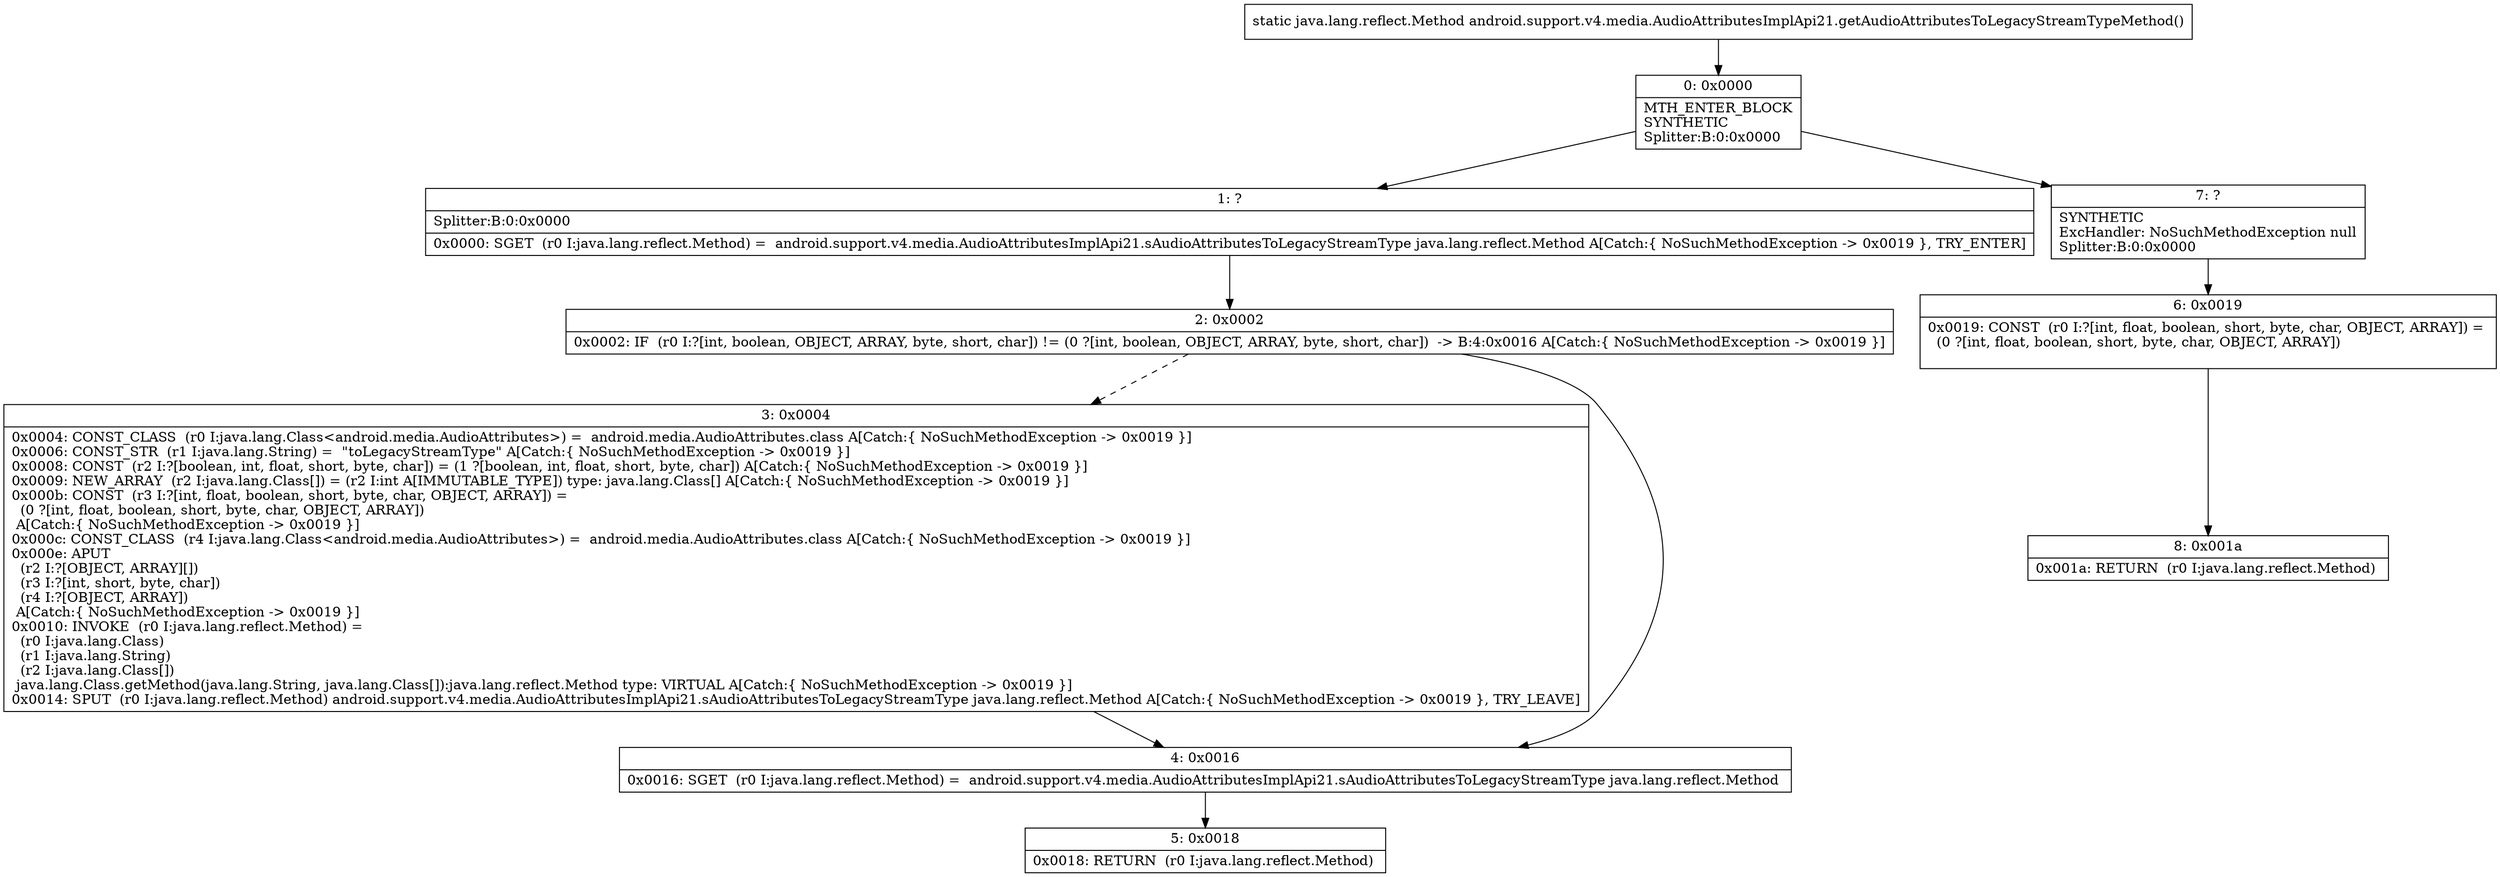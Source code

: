digraph "CFG forandroid.support.v4.media.AudioAttributesImplApi21.getAudioAttributesToLegacyStreamTypeMethod()Ljava\/lang\/reflect\/Method;" {
Node_0 [shape=record,label="{0\:\ 0x0000|MTH_ENTER_BLOCK\lSYNTHETIC\lSplitter:B:0:0x0000\l}"];
Node_1 [shape=record,label="{1\:\ ?|Splitter:B:0:0x0000\l|0x0000: SGET  (r0 I:java.lang.reflect.Method) =  android.support.v4.media.AudioAttributesImplApi21.sAudioAttributesToLegacyStreamType java.lang.reflect.Method A[Catch:\{ NoSuchMethodException \-\> 0x0019 \}, TRY_ENTER]\l}"];
Node_2 [shape=record,label="{2\:\ 0x0002|0x0002: IF  (r0 I:?[int, boolean, OBJECT, ARRAY, byte, short, char]) != (0 ?[int, boolean, OBJECT, ARRAY, byte, short, char])  \-\> B:4:0x0016 A[Catch:\{ NoSuchMethodException \-\> 0x0019 \}]\l}"];
Node_3 [shape=record,label="{3\:\ 0x0004|0x0004: CONST_CLASS  (r0 I:java.lang.Class\<android.media.AudioAttributes\>) =  android.media.AudioAttributes.class A[Catch:\{ NoSuchMethodException \-\> 0x0019 \}]\l0x0006: CONST_STR  (r1 I:java.lang.String) =  \"toLegacyStreamType\" A[Catch:\{ NoSuchMethodException \-\> 0x0019 \}]\l0x0008: CONST  (r2 I:?[boolean, int, float, short, byte, char]) = (1 ?[boolean, int, float, short, byte, char]) A[Catch:\{ NoSuchMethodException \-\> 0x0019 \}]\l0x0009: NEW_ARRAY  (r2 I:java.lang.Class[]) = (r2 I:int A[IMMUTABLE_TYPE]) type: java.lang.Class[] A[Catch:\{ NoSuchMethodException \-\> 0x0019 \}]\l0x000b: CONST  (r3 I:?[int, float, boolean, short, byte, char, OBJECT, ARRAY]) = \l  (0 ?[int, float, boolean, short, byte, char, OBJECT, ARRAY])\l A[Catch:\{ NoSuchMethodException \-\> 0x0019 \}]\l0x000c: CONST_CLASS  (r4 I:java.lang.Class\<android.media.AudioAttributes\>) =  android.media.AudioAttributes.class A[Catch:\{ NoSuchMethodException \-\> 0x0019 \}]\l0x000e: APUT  \l  (r2 I:?[OBJECT, ARRAY][])\l  (r3 I:?[int, short, byte, char])\l  (r4 I:?[OBJECT, ARRAY])\l A[Catch:\{ NoSuchMethodException \-\> 0x0019 \}]\l0x0010: INVOKE  (r0 I:java.lang.reflect.Method) = \l  (r0 I:java.lang.Class)\l  (r1 I:java.lang.String)\l  (r2 I:java.lang.Class[])\l java.lang.Class.getMethod(java.lang.String, java.lang.Class[]):java.lang.reflect.Method type: VIRTUAL A[Catch:\{ NoSuchMethodException \-\> 0x0019 \}]\l0x0014: SPUT  (r0 I:java.lang.reflect.Method) android.support.v4.media.AudioAttributesImplApi21.sAudioAttributesToLegacyStreamType java.lang.reflect.Method A[Catch:\{ NoSuchMethodException \-\> 0x0019 \}, TRY_LEAVE]\l}"];
Node_4 [shape=record,label="{4\:\ 0x0016|0x0016: SGET  (r0 I:java.lang.reflect.Method) =  android.support.v4.media.AudioAttributesImplApi21.sAudioAttributesToLegacyStreamType java.lang.reflect.Method \l}"];
Node_5 [shape=record,label="{5\:\ 0x0018|0x0018: RETURN  (r0 I:java.lang.reflect.Method) \l}"];
Node_6 [shape=record,label="{6\:\ 0x0019|0x0019: CONST  (r0 I:?[int, float, boolean, short, byte, char, OBJECT, ARRAY]) = \l  (0 ?[int, float, boolean, short, byte, char, OBJECT, ARRAY])\l \l}"];
Node_7 [shape=record,label="{7\:\ ?|SYNTHETIC\lExcHandler: NoSuchMethodException null\lSplitter:B:0:0x0000\l}"];
Node_8 [shape=record,label="{8\:\ 0x001a|0x001a: RETURN  (r0 I:java.lang.reflect.Method) \l}"];
MethodNode[shape=record,label="{static java.lang.reflect.Method android.support.v4.media.AudioAttributesImplApi21.getAudioAttributesToLegacyStreamTypeMethod() }"];
MethodNode -> Node_0;
Node_0 -> Node_1;
Node_0 -> Node_7;
Node_1 -> Node_2;
Node_2 -> Node_3[style=dashed];
Node_2 -> Node_4;
Node_3 -> Node_4;
Node_4 -> Node_5;
Node_6 -> Node_8;
Node_7 -> Node_6;
}

